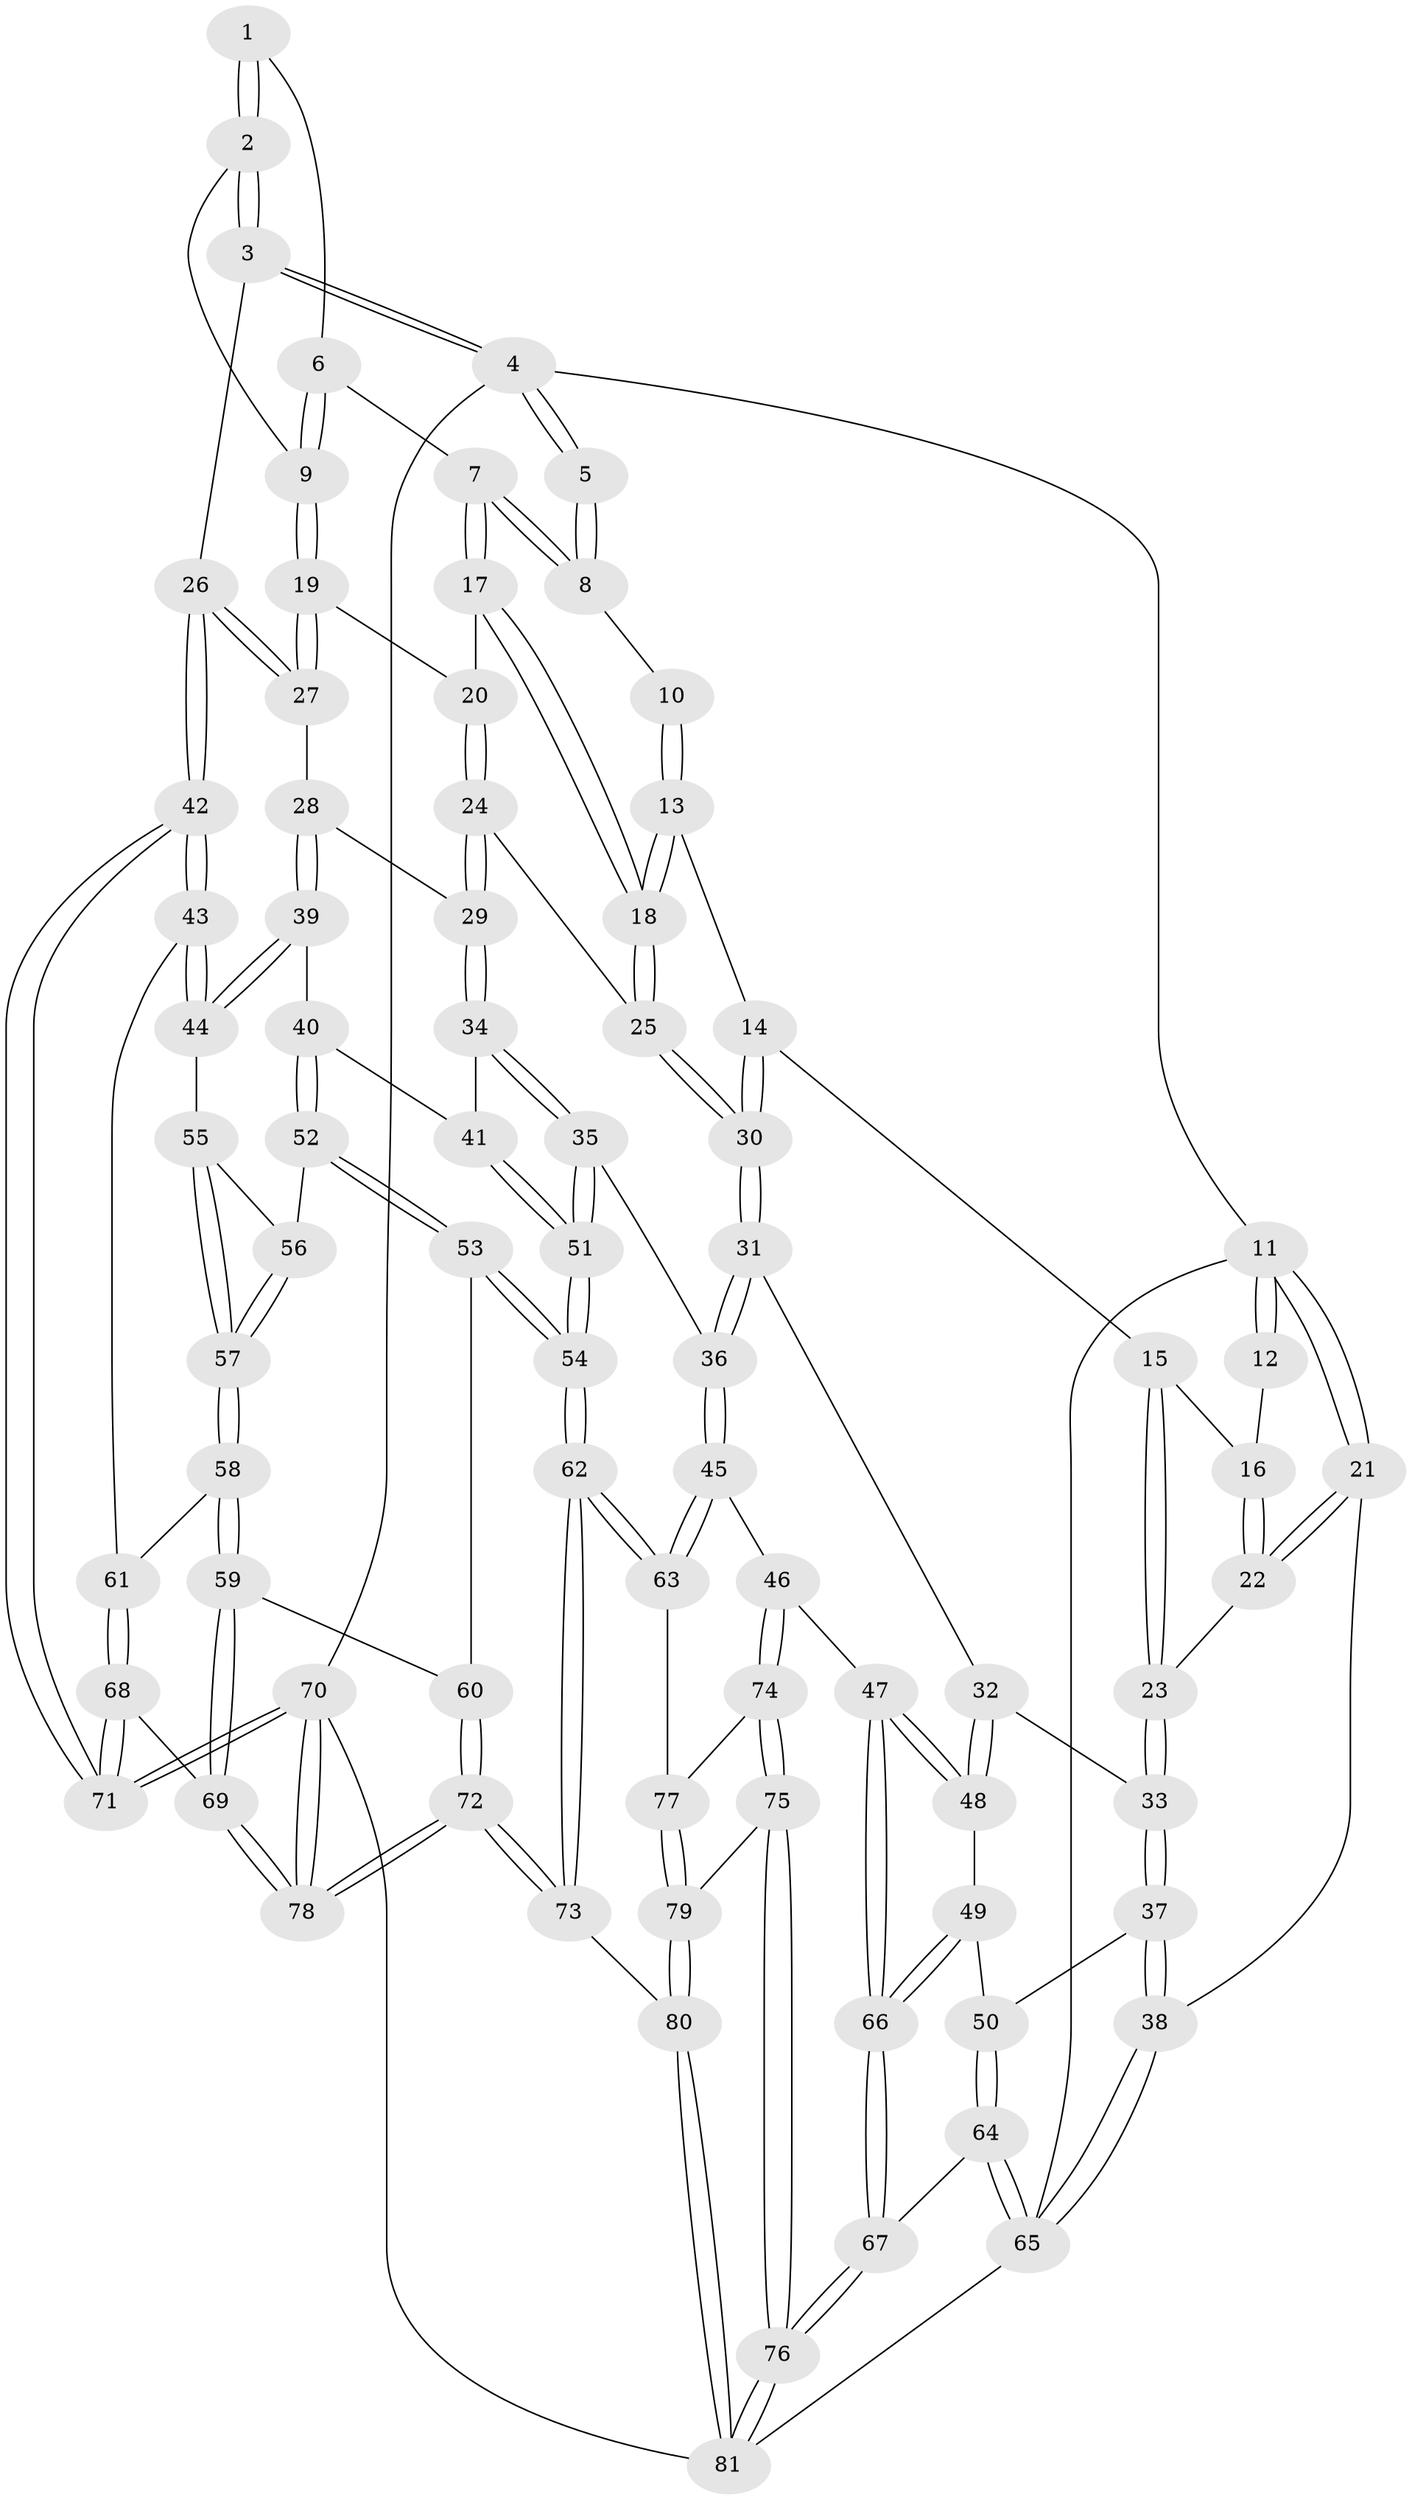 // coarse degree distribution, {3: 0.7543859649122807, 4: 0.07017543859649122, 2: 0.10526315789473684, 6: 0.017543859649122806, 5: 0.05263157894736842}
// Generated by graph-tools (version 1.1) at 2025/54/03/04/25 22:54:23]
// undirected, 81 vertices, 199 edges
graph export_dot {
  node [color=gray90,style=filled];
  1 [pos="+0.8477213661863485+0.01952190261127631"];
  2 [pos="+0.895563965291273+0.17153346487250107"];
  3 [pos="+1+0.0016076257550144003"];
  4 [pos="+1+0"];
  5 [pos="+0.7863646757858404+0"];
  6 [pos="+0.7692252531380587+0.07946954998314752"];
  7 [pos="+0.6049461952361163+0"];
  8 [pos="+0.5672640585613068+0"];
  9 [pos="+0.8767019349180407+0.18717614477634484"];
  10 [pos="+0.5654294880067172+0"];
  11 [pos="+0+0"];
  12 [pos="+0.35439773425134974+0"];
  13 [pos="+0.5238349849413869+0.030145727600811068"];
  14 [pos="+0.4074572416504656+0.2575819706715337"];
  15 [pos="+0.3129456592853336+0.16425139366741626"];
  16 [pos="+0.28367660110275805+0.08497305946332484"];
  17 [pos="+0.6335161329837212+0.05735658313761204"];
  18 [pos="+0.5338047593495283+0.2898853632558606"];
  19 [pos="+0.8574852317538948+0.21385611248234943"];
  20 [pos="+0.7160254464168885+0.22081418542387057"];
  21 [pos="+0+0"];
  22 [pos="+0.07019782520189738+0.17331583543893786"];
  23 [pos="+0.1481908326551216+0.35319323073915837"];
  24 [pos="+0.6099862490890492+0.3334637376161444"];
  25 [pos="+0.5281084205940964+0.3231456751751655"];
  26 [pos="+1+0.48033296269867126"];
  27 [pos="+0.8876505628417021+0.37978617190560565"];
  28 [pos="+0.8238238284782875+0.4343658838115415"];
  29 [pos="+0.617186483011508+0.34232322770653445"];
  30 [pos="+0.4519406631957314+0.34084546780204694"];
  31 [pos="+0.3946254952719843+0.4257916734757293"];
  32 [pos="+0.2937305324421164+0.44108937548374005"];
  33 [pos="+0.15249130465194757+0.4302616474385746"];
  34 [pos="+0.6468608893444902+0.5433422039454655"];
  35 [pos="+0.4857741047163926+0.6062042462513393"];
  36 [pos="+0.4823816681296198+0.6057831233817959"];
  37 [pos="+0.0759928424908677+0.4927948021234575"];
  38 [pos="+0+0.5105621870535094"];
  39 [pos="+0.8009868759565137+0.526791570537368"];
  40 [pos="+0.7505997512434806+0.5661400387120709"];
  41 [pos="+0.6860699281519508+0.5573188600403782"];
  42 [pos="+1+0.6011490273227459"];
  43 [pos="+1+0.6231095377028769"];
  44 [pos="+0.9555054141284535+0.6241860243556697"];
  45 [pos="+0.44730849868694994+0.6540157066885579"];
  46 [pos="+0.38244068023210565+0.704527966057016"];
  47 [pos="+0.32908676541010884+0.7081621046338608"];
  48 [pos="+0.28990550997617764+0.6812219398891447"];
  49 [pos="+0.17879083484333375+0.6590495760462061"];
  50 [pos="+0.14926669301362863+0.6483274209869899"];
  51 [pos="+0.6256448131804987+0.7313643944122779"];
  52 [pos="+0.757045178344524+0.6415326445477925"];
  53 [pos="+0.745823363577056+0.7150504944005011"];
  54 [pos="+0.650582638910666+0.7667412178232768"];
  55 [pos="+0.9351352800997133+0.6419633541260146"];
  56 [pos="+0.8192097397780954+0.6559633642924415"];
  57 [pos="+0.8786979087980639+0.7062297345079845"];
  58 [pos="+0.8684650694046242+0.7230749763171893"];
  59 [pos="+0.8247942976820037+0.7544208951009297"];
  60 [pos="+0.7898958843703148+0.7410754780241838"];
  61 [pos="+0.9252767055911355+0.7628080624876963"];
  62 [pos="+0.6216040489693808+0.8770981609347707"];
  63 [pos="+0.5233031839437413+0.8032069079430005"];
  64 [pos="+0.07612888156618064+0.8413694309988413"];
  65 [pos="+0+0.8349096488846903"];
  66 [pos="+0.24481638298348432+0.845453775679989"];
  67 [pos="+0.20719689869853317+0.9336614818668368"];
  68 [pos="+0.9311682839829328+0.8075280098856462"];
  69 [pos="+0.8629221308296282+0.8549792031155609"];
  70 [pos="+1+1"];
  71 [pos="+1+0.8046506343172627"];
  72 [pos="+0.6676718471399364+1"];
  73 [pos="+0.6437509928190829+1"];
  74 [pos="+0.40497786085645204+0.7917561248905587"];
  75 [pos="+0.3572941316914512+0.8623254339230486"];
  76 [pos="+0.2324407671242881+0.980015294046953"];
  77 [pos="+0.4278901299109249+0.8124558672226121"];
  78 [pos="+0.7944979051746827+1"];
  79 [pos="+0.4530875789433203+0.8781065176323662"];
  80 [pos="+0.6221864575447423+1"];
  81 [pos="+0.30478400804652844+1"];
  1 -- 2;
  1 -- 2;
  1 -- 6;
  2 -- 3;
  2 -- 3;
  2 -- 9;
  3 -- 4;
  3 -- 4;
  3 -- 26;
  4 -- 5;
  4 -- 5;
  4 -- 11;
  4 -- 70;
  5 -- 8;
  5 -- 8;
  6 -- 7;
  6 -- 9;
  6 -- 9;
  7 -- 8;
  7 -- 8;
  7 -- 17;
  7 -- 17;
  8 -- 10;
  9 -- 19;
  9 -- 19;
  10 -- 13;
  10 -- 13;
  11 -- 12;
  11 -- 12;
  11 -- 21;
  11 -- 21;
  11 -- 65;
  12 -- 16;
  13 -- 14;
  13 -- 18;
  13 -- 18;
  14 -- 15;
  14 -- 30;
  14 -- 30;
  15 -- 16;
  15 -- 23;
  15 -- 23;
  16 -- 22;
  16 -- 22;
  17 -- 18;
  17 -- 18;
  17 -- 20;
  18 -- 25;
  18 -- 25;
  19 -- 20;
  19 -- 27;
  19 -- 27;
  20 -- 24;
  20 -- 24;
  21 -- 22;
  21 -- 22;
  21 -- 38;
  22 -- 23;
  23 -- 33;
  23 -- 33;
  24 -- 25;
  24 -- 29;
  24 -- 29;
  25 -- 30;
  25 -- 30;
  26 -- 27;
  26 -- 27;
  26 -- 42;
  26 -- 42;
  27 -- 28;
  28 -- 29;
  28 -- 39;
  28 -- 39;
  29 -- 34;
  29 -- 34;
  30 -- 31;
  30 -- 31;
  31 -- 32;
  31 -- 36;
  31 -- 36;
  32 -- 33;
  32 -- 48;
  32 -- 48;
  33 -- 37;
  33 -- 37;
  34 -- 35;
  34 -- 35;
  34 -- 41;
  35 -- 36;
  35 -- 51;
  35 -- 51;
  36 -- 45;
  36 -- 45;
  37 -- 38;
  37 -- 38;
  37 -- 50;
  38 -- 65;
  38 -- 65;
  39 -- 40;
  39 -- 44;
  39 -- 44;
  40 -- 41;
  40 -- 52;
  40 -- 52;
  41 -- 51;
  41 -- 51;
  42 -- 43;
  42 -- 43;
  42 -- 71;
  42 -- 71;
  43 -- 44;
  43 -- 44;
  43 -- 61;
  44 -- 55;
  45 -- 46;
  45 -- 63;
  45 -- 63;
  46 -- 47;
  46 -- 74;
  46 -- 74;
  47 -- 48;
  47 -- 48;
  47 -- 66;
  47 -- 66;
  48 -- 49;
  49 -- 50;
  49 -- 66;
  49 -- 66;
  50 -- 64;
  50 -- 64;
  51 -- 54;
  51 -- 54;
  52 -- 53;
  52 -- 53;
  52 -- 56;
  53 -- 54;
  53 -- 54;
  53 -- 60;
  54 -- 62;
  54 -- 62;
  55 -- 56;
  55 -- 57;
  55 -- 57;
  56 -- 57;
  56 -- 57;
  57 -- 58;
  57 -- 58;
  58 -- 59;
  58 -- 59;
  58 -- 61;
  59 -- 60;
  59 -- 69;
  59 -- 69;
  60 -- 72;
  60 -- 72;
  61 -- 68;
  61 -- 68;
  62 -- 63;
  62 -- 63;
  62 -- 73;
  62 -- 73;
  63 -- 77;
  64 -- 65;
  64 -- 65;
  64 -- 67;
  65 -- 81;
  66 -- 67;
  66 -- 67;
  67 -- 76;
  67 -- 76;
  68 -- 69;
  68 -- 71;
  68 -- 71;
  69 -- 78;
  69 -- 78;
  70 -- 71;
  70 -- 71;
  70 -- 78;
  70 -- 78;
  70 -- 81;
  72 -- 73;
  72 -- 73;
  72 -- 78;
  72 -- 78;
  73 -- 80;
  74 -- 75;
  74 -- 75;
  74 -- 77;
  75 -- 76;
  75 -- 76;
  75 -- 79;
  76 -- 81;
  76 -- 81;
  77 -- 79;
  77 -- 79;
  79 -- 80;
  79 -- 80;
  80 -- 81;
  80 -- 81;
}

